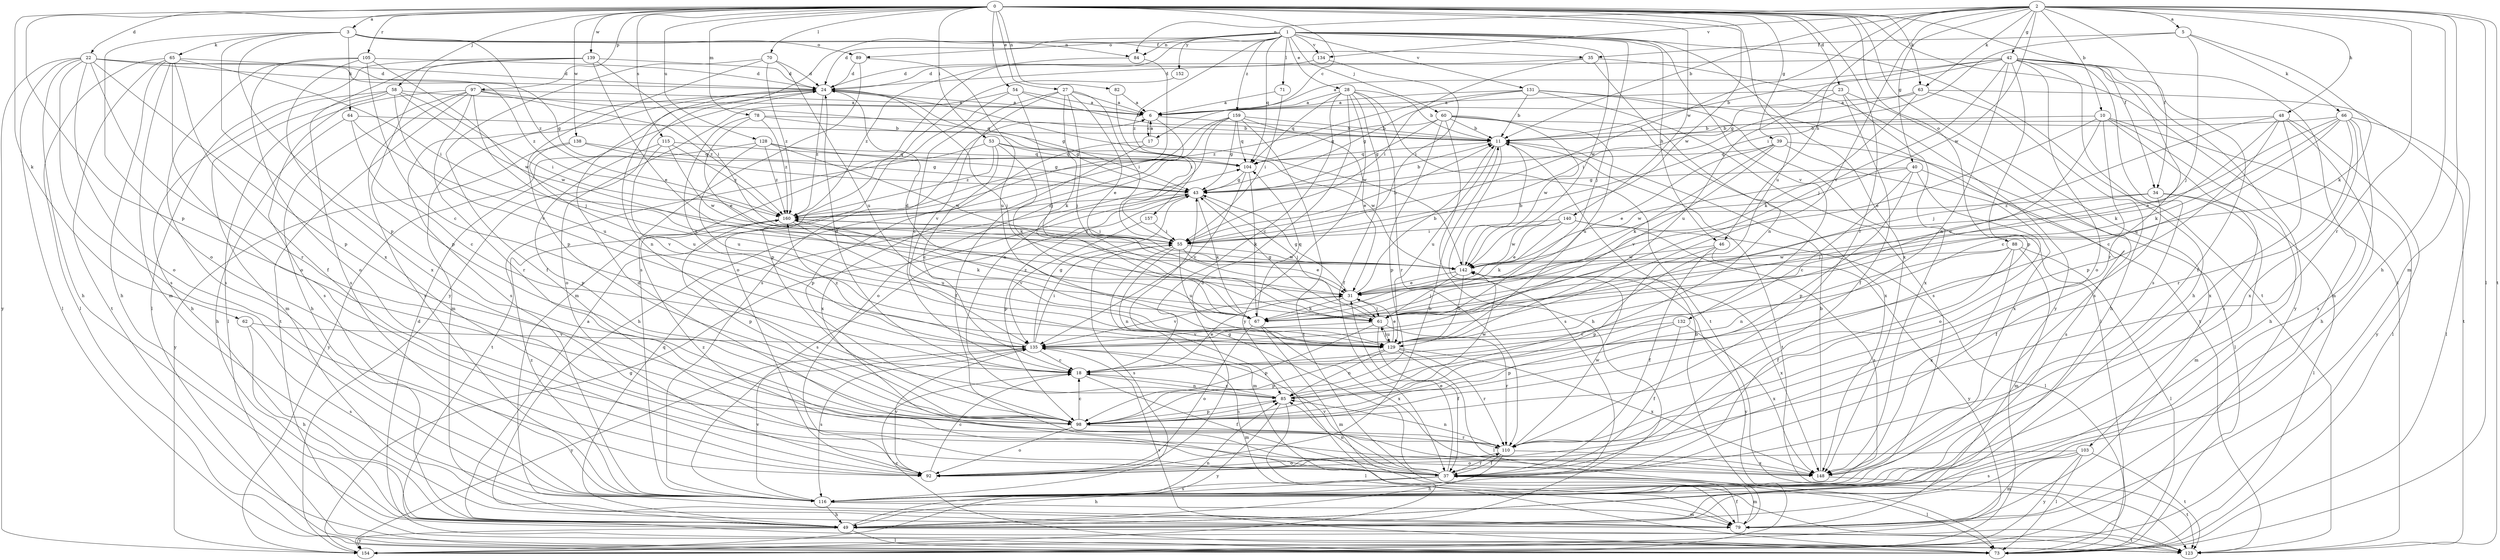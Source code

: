 strict digraph  {
0;
1;
2;
3;
5;
6;
10;
11;
17;
18;
22;
23;
24;
27;
28;
31;
34;
35;
37;
39;
40;
42;
43;
46;
48;
49;
53;
54;
55;
58;
60;
61;
62;
63;
64;
65;
66;
67;
70;
71;
73;
78;
79;
82;
84;
85;
88;
89;
92;
97;
98;
103;
104;
105;
110;
115;
116;
123;
128;
129;
131;
132;
134;
135;
138;
139;
140;
142;
148;
152;
154;
157;
159;
160;
0 -> 3  [label=a];
0 -> 17  [label=c];
0 -> 22  [label=d];
0 -> 23  [label=d];
0 -> 27  [label=e];
0 -> 34  [label=f];
0 -> 39  [label=g];
0 -> 53  [label=i];
0 -> 54  [label=i];
0 -> 58  [label=j];
0 -> 62  [label=k];
0 -> 63  [label=k];
0 -> 70  [label=l];
0 -> 78  [label=m];
0 -> 82  [label=n];
0 -> 88  [label=o];
0 -> 97  [label=p];
0 -> 98  [label=p];
0 -> 103  [label=q];
0 -> 105  [label=r];
0 -> 110  [label=r];
0 -> 115  [label=s];
0 -> 123  [label=t];
0 -> 128  [label=u];
0 -> 129  [label=u];
0 -> 138  [label=w];
0 -> 139  [label=w];
0 -> 140  [label=w];
0 -> 142  [label=w];
1 -> 24  [label=d];
1 -> 28  [label=e];
1 -> 46  [label=h];
1 -> 60  [label=j];
1 -> 61  [label=j];
1 -> 71  [label=l];
1 -> 84  [label=n];
1 -> 89  [label=o];
1 -> 104  [label=q];
1 -> 116  [label=s];
1 -> 123  [label=t];
1 -> 131  [label=v];
1 -> 132  [label=v];
1 -> 134  [label=v];
1 -> 142  [label=w];
1 -> 148  [label=x];
1 -> 152  [label=y];
1 -> 154  [label=y];
1 -> 157  [label=z];
1 -> 159  [label=z];
2 -> 5  [label=a];
2 -> 10  [label=b];
2 -> 11  [label=b];
2 -> 34  [label=f];
2 -> 40  [label=g];
2 -> 42  [label=g];
2 -> 46  [label=h];
2 -> 48  [label=h];
2 -> 49  [label=h];
2 -> 55  [label=i];
2 -> 63  [label=k];
2 -> 73  [label=l];
2 -> 79  [label=m];
2 -> 84  [label=n];
2 -> 110  [label=r];
2 -> 123  [label=t];
2 -> 134  [label=v];
2 -> 135  [label=v];
2 -> 142  [label=w];
3 -> 35  [label=f];
3 -> 64  [label=k];
3 -> 65  [label=k];
3 -> 84  [label=n];
3 -> 89  [label=o];
3 -> 92  [label=o];
3 -> 98  [label=p];
3 -> 148  [label=x];
3 -> 160  [label=z];
5 -> 35  [label=f];
5 -> 55  [label=i];
5 -> 61  [label=j];
5 -> 66  [label=k];
5 -> 67  [label=k];
6 -> 11  [label=b];
6 -> 17  [label=c];
6 -> 37  [label=f];
10 -> 11  [label=b];
10 -> 18  [label=c];
10 -> 31  [label=e];
10 -> 49  [label=h];
10 -> 73  [label=l];
10 -> 116  [label=s];
10 -> 129  [label=u];
11 -> 104  [label=q];
11 -> 116  [label=s];
11 -> 123  [label=t];
11 -> 129  [label=u];
17 -> 6  [label=a];
17 -> 98  [label=p];
17 -> 148  [label=x];
18 -> 24  [label=d];
18 -> 31  [label=e];
18 -> 37  [label=f];
18 -> 85  [label=n];
22 -> 24  [label=d];
22 -> 43  [label=g];
22 -> 49  [label=h];
22 -> 73  [label=l];
22 -> 92  [label=o];
22 -> 98  [label=p];
22 -> 110  [label=r];
22 -> 116  [label=s];
22 -> 154  [label=y];
22 -> 160  [label=z];
23 -> 6  [label=a];
23 -> 37  [label=f];
23 -> 116  [label=s];
23 -> 129  [label=u];
23 -> 148  [label=x];
24 -> 6  [label=a];
24 -> 43  [label=g];
24 -> 61  [label=j];
24 -> 79  [label=m];
24 -> 85  [label=n];
24 -> 116  [label=s];
24 -> 142  [label=w];
24 -> 160  [label=z];
27 -> 6  [label=a];
27 -> 18  [label=c];
27 -> 31  [label=e];
27 -> 55  [label=i];
27 -> 61  [label=j];
27 -> 67  [label=k];
27 -> 135  [label=v];
28 -> 6  [label=a];
28 -> 11  [label=b];
28 -> 18  [label=c];
28 -> 37  [label=f];
28 -> 92  [label=o];
28 -> 104  [label=q];
28 -> 110  [label=r];
28 -> 123  [label=t];
28 -> 154  [label=y];
31 -> 11  [label=b];
31 -> 43  [label=g];
31 -> 61  [label=j];
31 -> 67  [label=k];
31 -> 135  [label=v];
34 -> 37  [label=f];
34 -> 61  [label=j];
34 -> 73  [label=l];
34 -> 79  [label=m];
34 -> 160  [label=z];
35 -> 24  [label=d];
35 -> 55  [label=i];
35 -> 85  [label=n];
35 -> 154  [label=y];
37 -> 24  [label=d];
37 -> 31  [label=e];
37 -> 43  [label=g];
37 -> 49  [label=h];
37 -> 73  [label=l];
37 -> 79  [label=m];
37 -> 85  [label=n];
37 -> 110  [label=r];
37 -> 116  [label=s];
37 -> 135  [label=v];
37 -> 160  [label=z];
39 -> 31  [label=e];
39 -> 67  [label=k];
39 -> 73  [label=l];
39 -> 104  [label=q];
39 -> 135  [label=v];
39 -> 148  [label=x];
40 -> 18  [label=c];
40 -> 43  [label=g];
40 -> 92  [label=o];
40 -> 98  [label=p];
40 -> 116  [label=s];
40 -> 142  [label=w];
42 -> 6  [label=a];
42 -> 11  [label=b];
42 -> 24  [label=d];
42 -> 37  [label=f];
42 -> 43  [label=g];
42 -> 49  [label=h];
42 -> 61  [label=j];
42 -> 79  [label=m];
42 -> 85  [label=n];
42 -> 92  [label=o];
42 -> 98  [label=p];
42 -> 110  [label=r];
42 -> 116  [label=s];
42 -> 154  [label=y];
43 -> 11  [label=b];
43 -> 61  [label=j];
43 -> 67  [label=k];
43 -> 98  [label=p];
43 -> 116  [label=s];
43 -> 160  [label=z];
46 -> 37  [label=f];
46 -> 98  [label=p];
46 -> 142  [label=w];
46 -> 154  [label=y];
48 -> 11  [label=b];
48 -> 49  [label=h];
48 -> 61  [label=j];
48 -> 67  [label=k];
48 -> 98  [label=p];
48 -> 148  [label=x];
48 -> 154  [label=y];
49 -> 6  [label=a];
49 -> 73  [label=l];
49 -> 85  [label=n];
49 -> 104  [label=q];
49 -> 123  [label=t];
49 -> 154  [label=y];
53 -> 18  [label=c];
53 -> 67  [label=k];
53 -> 104  [label=q];
53 -> 123  [label=t];
53 -> 142  [label=w];
53 -> 160  [label=z];
54 -> 6  [label=a];
54 -> 11  [label=b];
54 -> 61  [label=j];
54 -> 92  [label=o];
54 -> 98  [label=p];
55 -> 11  [label=b];
55 -> 31  [label=e];
55 -> 79  [label=m];
55 -> 85  [label=n];
55 -> 116  [label=s];
55 -> 129  [label=u];
55 -> 142  [label=w];
55 -> 160  [label=z];
58 -> 6  [label=a];
58 -> 49  [label=h];
58 -> 55  [label=i];
58 -> 79  [label=m];
58 -> 116  [label=s];
58 -> 135  [label=v];
58 -> 142  [label=w];
60 -> 11  [label=b];
60 -> 43  [label=g];
60 -> 49  [label=h];
60 -> 98  [label=p];
60 -> 104  [label=q];
60 -> 129  [label=u];
60 -> 142  [label=w];
60 -> 148  [label=x];
61 -> 37  [label=f];
61 -> 43  [label=g];
61 -> 98  [label=p];
61 -> 110  [label=r];
61 -> 129  [label=u];
61 -> 135  [label=v];
62 -> 49  [label=h];
62 -> 116  [label=s];
62 -> 135  [label=v];
63 -> 6  [label=a];
63 -> 49  [label=h];
63 -> 55  [label=i];
63 -> 67  [label=k];
63 -> 123  [label=t];
64 -> 11  [label=b];
64 -> 18  [label=c];
64 -> 49  [label=h];
64 -> 129  [label=u];
65 -> 24  [label=d];
65 -> 37  [label=f];
65 -> 49  [label=h];
65 -> 55  [label=i];
65 -> 73  [label=l];
65 -> 79  [label=m];
65 -> 92  [label=o];
65 -> 123  [label=t];
66 -> 11  [label=b];
66 -> 18  [label=c];
66 -> 31  [label=e];
66 -> 67  [label=k];
66 -> 73  [label=l];
66 -> 110  [label=r];
66 -> 116  [label=s];
66 -> 148  [label=x];
67 -> 24  [label=d];
67 -> 79  [label=m];
67 -> 92  [label=o];
67 -> 104  [label=q];
67 -> 148  [label=x];
67 -> 160  [label=z];
70 -> 24  [label=d];
70 -> 37  [label=f];
70 -> 98  [label=p];
70 -> 129  [label=u];
70 -> 160  [label=z];
71 -> 6  [label=a];
71 -> 55  [label=i];
73 -> 18  [label=c];
73 -> 135  [label=v];
78 -> 11  [label=b];
78 -> 31  [label=e];
78 -> 43  [label=g];
78 -> 129  [label=u];
78 -> 160  [label=z];
79 -> 11  [label=b];
79 -> 37  [label=f];
82 -> 6  [label=a];
82 -> 55  [label=i];
84 -> 116  [label=s];
84 -> 160  [label=z];
85 -> 18  [label=c];
85 -> 73  [label=l];
85 -> 98  [label=p];
85 -> 142  [label=w];
85 -> 154  [label=y];
88 -> 37  [label=f];
88 -> 73  [label=l];
88 -> 79  [label=m];
88 -> 85  [label=n];
88 -> 142  [label=w];
88 -> 148  [label=x];
89 -> 24  [label=d];
89 -> 79  [label=m];
89 -> 129  [label=u];
92 -> 11  [label=b];
92 -> 18  [label=c];
92 -> 135  [label=v];
97 -> 6  [label=a];
97 -> 49  [label=h];
97 -> 61  [label=j];
97 -> 73  [label=l];
97 -> 104  [label=q];
97 -> 110  [label=r];
97 -> 116  [label=s];
97 -> 123  [label=t];
97 -> 160  [label=z];
98 -> 18  [label=c];
98 -> 85  [label=n];
98 -> 92  [label=o];
98 -> 110  [label=r];
103 -> 73  [label=l];
103 -> 79  [label=m];
103 -> 92  [label=o];
103 -> 116  [label=s];
103 -> 123  [label=t];
103 -> 154  [label=y];
104 -> 43  [label=g];
104 -> 67  [label=k];
104 -> 135  [label=v];
105 -> 18  [label=c];
105 -> 24  [label=d];
105 -> 92  [label=o];
105 -> 116  [label=s];
105 -> 142  [label=w];
105 -> 148  [label=x];
110 -> 37  [label=f];
110 -> 49  [label=h];
110 -> 85  [label=n];
110 -> 92  [label=o];
110 -> 142  [label=w];
110 -> 148  [label=x];
115 -> 98  [label=p];
115 -> 104  [label=q];
115 -> 135  [label=v];
115 -> 142  [label=w];
115 -> 160  [label=z];
116 -> 49  [label=h];
116 -> 79  [label=m];
116 -> 135  [label=v];
116 -> 160  [label=z];
123 -> 24  [label=d];
128 -> 43  [label=g];
128 -> 104  [label=q];
128 -> 129  [label=u];
128 -> 142  [label=w];
128 -> 154  [label=y];
128 -> 160  [label=z];
129 -> 31  [label=e];
129 -> 61  [label=j];
129 -> 73  [label=l];
129 -> 85  [label=n];
129 -> 98  [label=p];
129 -> 110  [label=r];
129 -> 148  [label=x];
131 -> 6  [label=a];
131 -> 11  [label=b];
131 -> 43  [label=g];
131 -> 73  [label=l];
131 -> 116  [label=s];
131 -> 123  [label=t];
131 -> 160  [label=z];
132 -> 37  [label=f];
132 -> 98  [label=p];
132 -> 135  [label=v];
132 -> 148  [label=x];
134 -> 24  [label=d];
134 -> 55  [label=i];
135 -> 18  [label=c];
135 -> 43  [label=g];
135 -> 55  [label=i];
135 -> 79  [label=m];
135 -> 116  [label=s];
135 -> 154  [label=y];
135 -> 160  [label=z];
138 -> 43  [label=g];
138 -> 104  [label=q];
138 -> 129  [label=u];
138 -> 154  [label=y];
139 -> 24  [label=d];
139 -> 31  [label=e];
139 -> 55  [label=i];
139 -> 73  [label=l];
139 -> 98  [label=p];
139 -> 116  [label=s];
140 -> 31  [label=e];
140 -> 55  [label=i];
140 -> 67  [label=k];
140 -> 73  [label=l];
140 -> 116  [label=s];
140 -> 142  [label=w];
142 -> 11  [label=b];
142 -> 31  [label=e];
142 -> 61  [label=j];
142 -> 129  [label=u];
142 -> 148  [label=x];
142 -> 154  [label=y];
148 -> 11  [label=b];
148 -> 123  [label=t];
152 -> 92  [label=o];
154 -> 43  [label=g];
157 -> 55  [label=i];
157 -> 135  [label=v];
159 -> 11  [label=b];
159 -> 31  [label=e];
159 -> 43  [label=g];
159 -> 49  [label=h];
159 -> 85  [label=n];
159 -> 92  [label=o];
159 -> 104  [label=q];
159 -> 123  [label=t];
160 -> 55  [label=i];
160 -> 67  [label=k];
160 -> 98  [label=p];
160 -> 129  [label=u];
}
